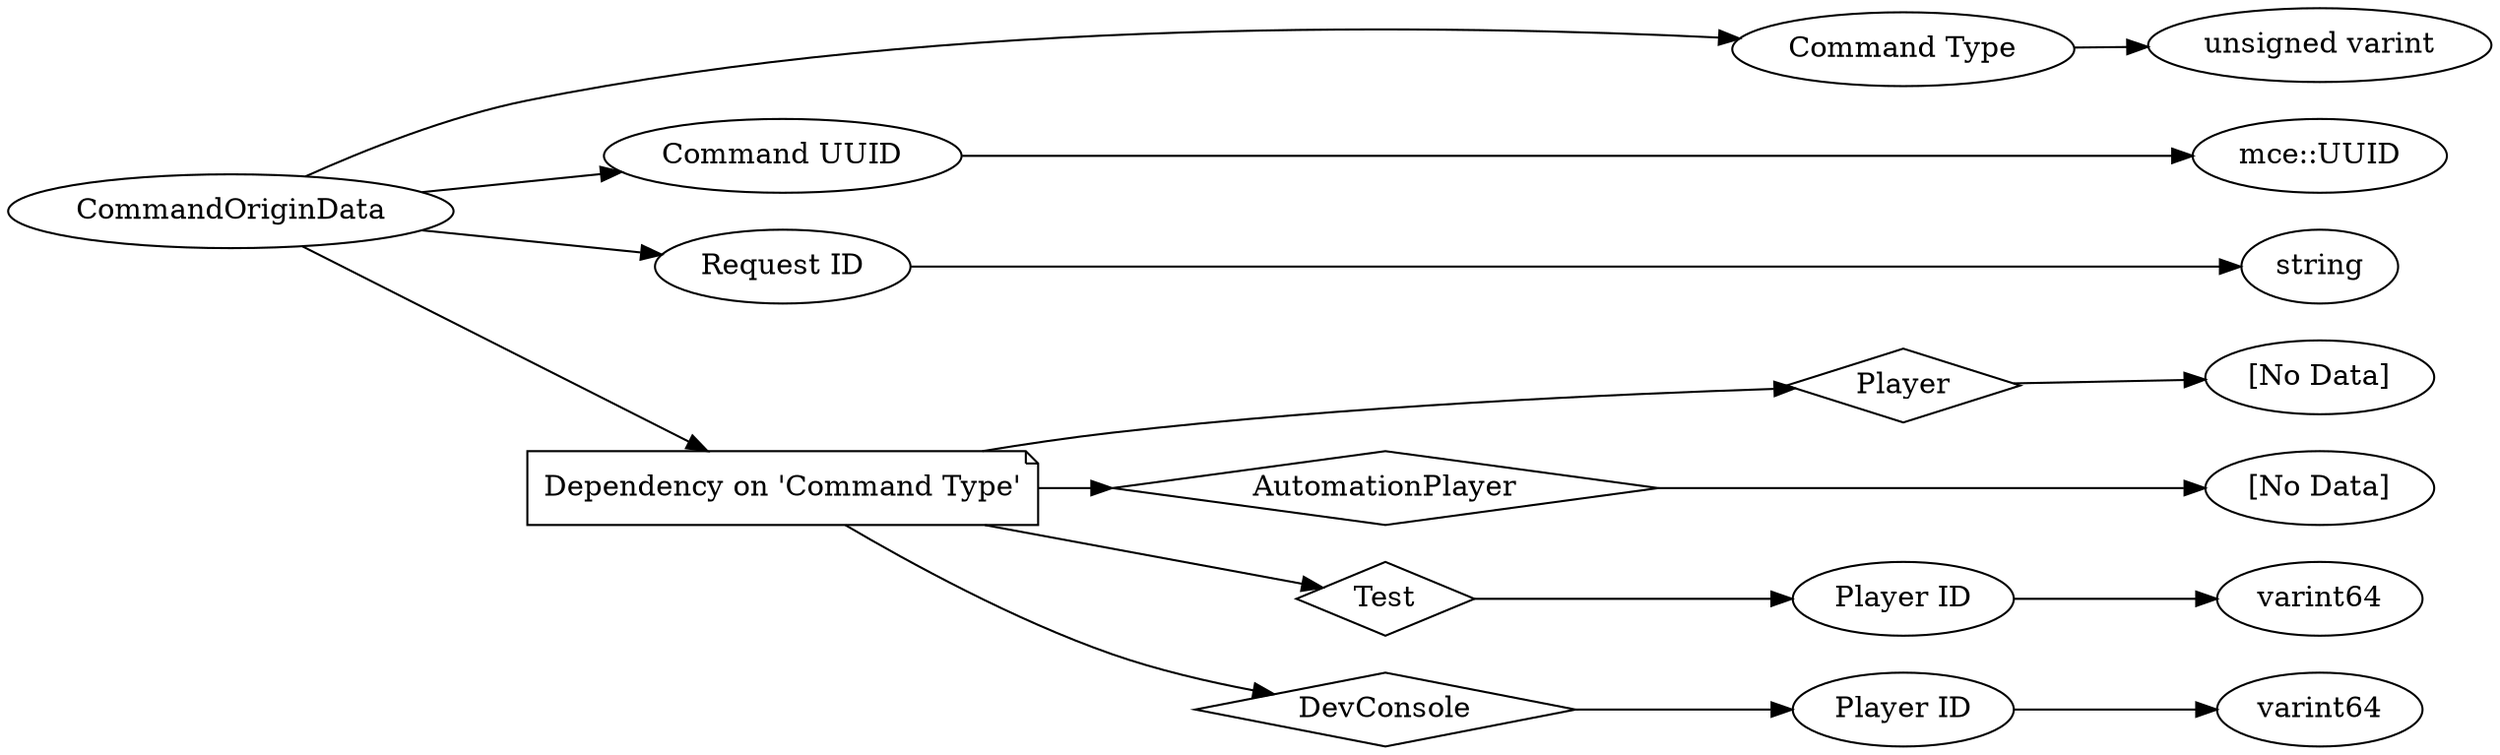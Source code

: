 digraph "CommandOriginData" {
rankdir = LR
4
4 -> 5
5 -> 6
4 -> 7
7 -> 8
4 -> 9
9 -> 10
4 -> 11
11 -> 12
12 -> 13
11 -> 14
14 -> 15
11 -> 16
16 -> 17
17 -> 18
11 -> 19
19 -> 20
20 -> 21

4 [label="CommandOriginData",comment="name: \"CommandOriginData\", typeName: \"\", id: 4, branchId: 0, recurseId: -1, attributes: 0, notes: \"\""];
5 [label="Command Type",comment="name: \"Command Type\", typeName: \"\", id: 5, branchId: 0, recurseId: -1, attributes: 0, notes: \"\""];
6 [label="unsigned varint",comment="name: \"unsigned varint\", typeName: \"\", id: 6, branchId: 0, recurseId: -1, attributes: 512, notes: \"\""];
7 [label="Command UUID",comment="name: \"Command UUID\", typeName: \"mce::UUID\", id: 7, branchId: 0, recurseId: -1, attributes: 256, notes: \"Unique UUID that represents an instantiation of a command. Each time a command is run it should be given a UUID to represent that instance.\""];
8 [label="mce::UUID",comment="name: \"mce::UUID\", typeName: \"\", id: 8, branchId: 0, recurseId: -1, attributes: 512, notes: \"\""];
9 [label="Request ID",comment="name: \"Request ID\", typeName: \"\", id: 9, branchId: 0, recurseId: -1, attributes: 0, notes: \"\""];
10 [label="string",comment="name: \"string\", typeName: \"\", id: 10, branchId: 0, recurseId: -1, attributes: 512, notes: \"\""];
11 [label="Dependency on 'Command Type'",shape=note,comment="name: \"Dependency on 'Command Type'\", typeName: \"\", id: 11, branchId: 0, recurseId: -1, attributes: 2, notes: \"\""];
12 [label="Player",shape=diamond,comment="name: \"Player\", typeName: \"\", id: 12, branchId: 0, recurseId: -1, attributes: 4, notes: \"\""];
13 [label="[No Data]",comment="name: \"[No Data]\", typeName: \"\", id: 13, branchId: 0, recurseId: -1, attributes: 512, notes: \"\""];
14 [label="AutomationPlayer",shape=diamond,comment="name: \"AutomationPlayer\", typeName: \"\", id: 14, branchId: 1, recurseId: -1, attributes: 4, notes: \"\""];
15 [label="[No Data]",comment="name: \"[No Data]\", typeName: \"\", id: 15, branchId: 0, recurseId: -1, attributes: 512, notes: \"\""];
16 [label="Test",shape=diamond,comment="name: \"Test\", typeName: \"\", id: 16, branchId: 2, recurseId: -1, attributes: 4, notes: \"\""];
17 [label="Player ID",comment="name: \"Player ID\", typeName: \"\", id: 17, branchId: 0, recurseId: -1, attributes: 0, notes: \"\""];
18 [label="varint64",comment="name: \"varint64\", typeName: \"\", id: 18, branchId: 0, recurseId: -1, attributes: 512, notes: \"\""];
19 [label="DevConsole",shape=diamond,comment="name: \"DevConsole\", typeName: \"\", id: 19, branchId: 3, recurseId: -1, attributes: 4, notes: \"\""];
20 [label="Player ID",comment="name: \"Player ID\", typeName: \"\", id: 20, branchId: 0, recurseId: -1, attributes: 0, notes: \"\""];
21 [label="varint64",comment="name: \"varint64\", typeName: \"\", id: 21, branchId: 0, recurseId: -1, attributes: 512, notes: \"\""];
{ rank = max;6;8;10;13;15;18;21}

}

